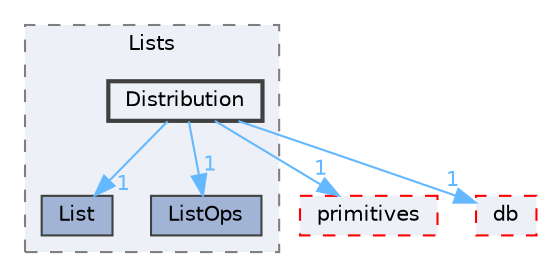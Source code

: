 digraph "src/OpenFOAM/containers/Lists/Distribution"
{
 // LATEX_PDF_SIZE
  bgcolor="transparent";
  edge [fontname=Helvetica,fontsize=10,labelfontname=Helvetica,labelfontsize=10];
  node [fontname=Helvetica,fontsize=10,shape=box,height=0.2,width=0.4];
  compound=true
  subgraph clusterdir_f87fe3b02e96c330e8a853ff310f1666 {
    graph [ bgcolor="#edf0f7", pencolor="grey50", label="Lists", fontname=Helvetica,fontsize=10 style="filled,dashed", URL="dir_f87fe3b02e96c330e8a853ff310f1666.html",tooltip=""]
  dir_03aa4c8470f056a9cdca8307712625bf [label="List", fillcolor="#a2b4d6", color="grey25", style="filled", URL="dir_03aa4c8470f056a9cdca8307712625bf.html",tooltip=""];
  dir_223fa5778bd37fe62bf7ed63d1f3016b [label="ListOps", fillcolor="#a2b4d6", color="grey25", style="filled", URL="dir_223fa5778bd37fe62bf7ed63d1f3016b.html",tooltip=""];
  dir_59f93597cc1ee20c29d678698223cf27 [label="Distribution", fillcolor="#edf0f7", color="grey25", style="filled,bold", URL="dir_59f93597cc1ee20c29d678698223cf27.html",tooltip=""];
  }
  dir_3e50f45338116b169052b428016851aa [label="primitives", fillcolor="#edf0f7", color="red", style="filled,dashed", URL="dir_3e50f45338116b169052b428016851aa.html",tooltip=""];
  dir_63c634f7a7cfd679ac26c67fb30fc32f [label="db", fillcolor="#edf0f7", color="red", style="filled,dashed", URL="dir_63c634f7a7cfd679ac26c67fb30fc32f.html",tooltip=""];
  dir_59f93597cc1ee20c29d678698223cf27->dir_03aa4c8470f056a9cdca8307712625bf [headlabel="1", labeldistance=1.5 headhref="dir_000984_002234.html" href="dir_000984_002234.html" color="steelblue1" fontcolor="steelblue1"];
  dir_59f93597cc1ee20c29d678698223cf27->dir_223fa5778bd37fe62bf7ed63d1f3016b [headlabel="1", labeldistance=1.5 headhref="dir_000984_002236.html" href="dir_000984_002236.html" color="steelblue1" fontcolor="steelblue1"];
  dir_59f93597cc1ee20c29d678698223cf27->dir_3e50f45338116b169052b428016851aa [headlabel="1", labeldistance=1.5 headhref="dir_000984_003069.html" href="dir_000984_003069.html" color="steelblue1" fontcolor="steelblue1"];
  dir_59f93597cc1ee20c29d678698223cf27->dir_63c634f7a7cfd679ac26c67fb30fc32f [headlabel="1", labeldistance=1.5 headhref="dir_000984_000817.html" href="dir_000984_000817.html" color="steelblue1" fontcolor="steelblue1"];
}
